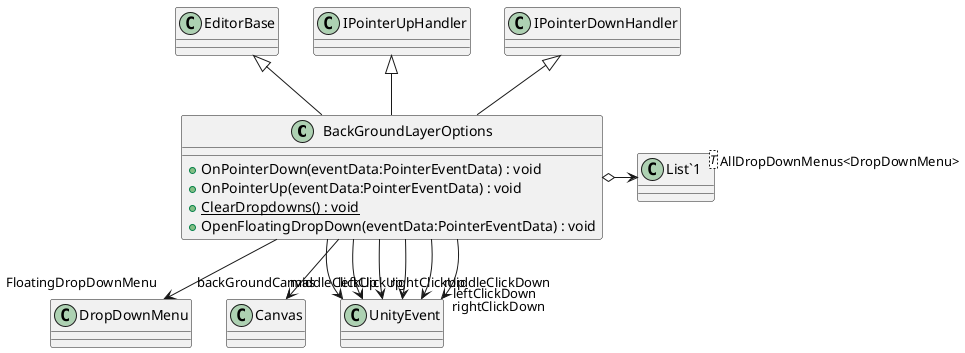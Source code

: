 @startuml
class BackGroundLayerOptions {
    + OnPointerDown(eventData:PointerEventData) : void
    + OnPointerUp(eventData:PointerEventData) : void
    + {static} ClearDropdowns() : void
    + OpenFloatingDropDown(eventData:PointerEventData) : void
}
class "List`1"<T> {
}
EditorBase <|-- BackGroundLayerOptions
IPointerUpHandler <|-- BackGroundLayerOptions
IPointerDownHandler <|-- BackGroundLayerOptions
BackGroundLayerOptions o-> "AllDropDownMenus<DropDownMenu>" "List`1"
BackGroundLayerOptions --> "FloatingDropDownMenu" DropDownMenu
BackGroundLayerOptions --> "backGroundCanvas" Canvas
BackGroundLayerOptions --> "leftClickUp" UnityEvent
BackGroundLayerOptions --> "middleClickUp" UnityEvent
BackGroundLayerOptions --> "rightClickUp" UnityEvent
BackGroundLayerOptions --> "leftClickDown" UnityEvent
BackGroundLayerOptions --> "middleClickDown" UnityEvent
BackGroundLayerOptions --> "rightClickDown" UnityEvent
@enduml

